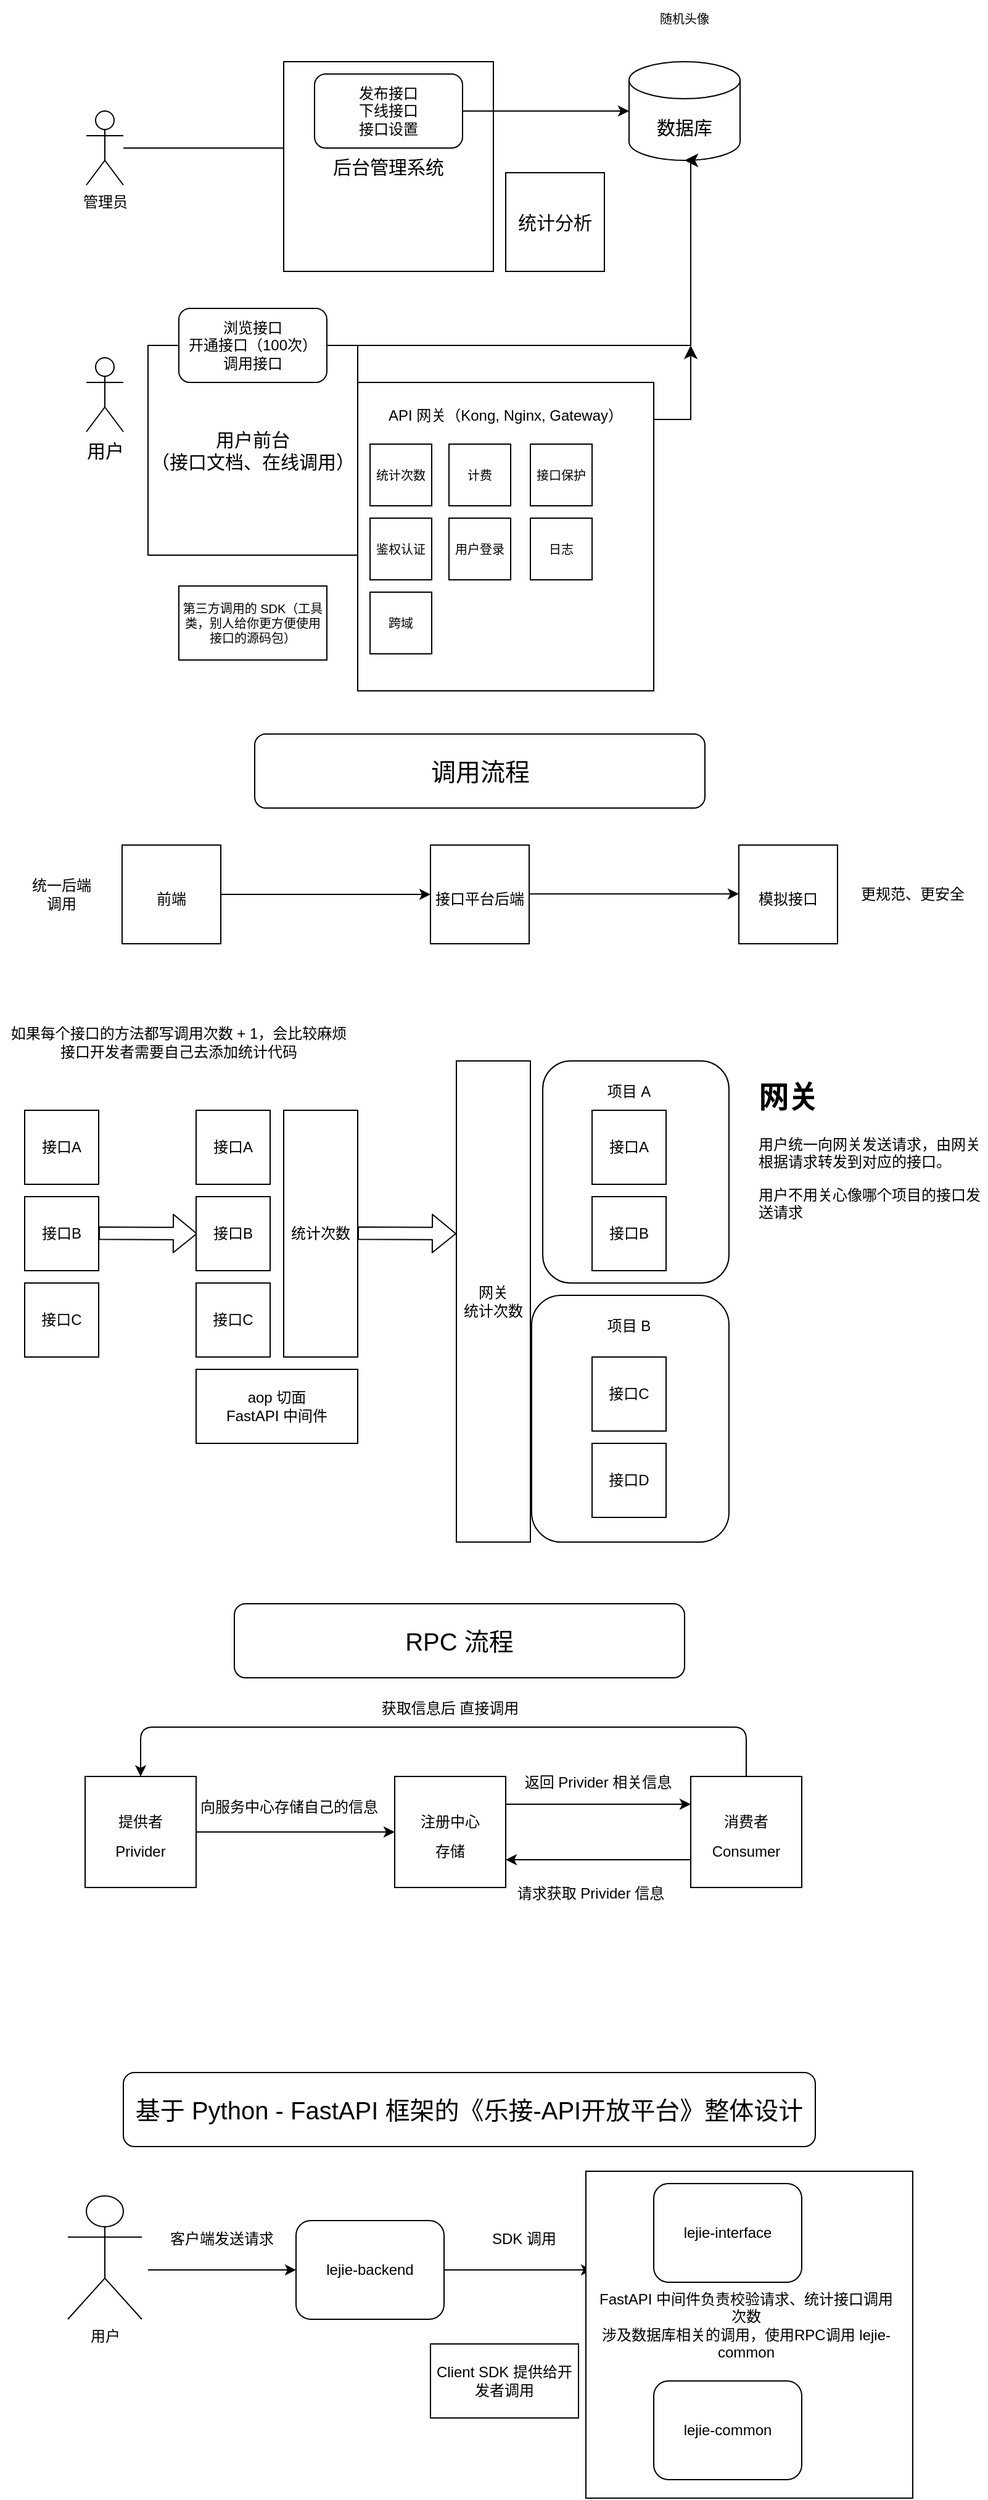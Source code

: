 <mxfile>
    <diagram id="A6d-6aBbG_gtAp9SD7cN" name="第 1 页">
        <mxGraphModel dx="1160" dy="479" grid="1" gridSize="10" guides="1" tooltips="1" connect="1" arrows="1" fold="1" page="1" pageScale="1" pageWidth="827" pageHeight="1169" math="0" shadow="0">
            <root>
                <mxCell id="0"/>
                <mxCell id="1" parent="0"/>
                <mxCell id="RoAYnVofiYMvQ8LHtAUV-84" value="" style="rounded=1;whiteSpace=wrap;html=1;" parent="1" vertex="1">
                    <mxGeometry x="431" y="1090" width="160" height="200" as="geometry"/>
                </mxCell>
                <mxCell id="RoAYnVofiYMvQ8LHtAUV-79" value="" style="rounded=1;whiteSpace=wrap;html=1;" parent="1" vertex="1">
                    <mxGeometry x="440" y="900" width="151" height="180" as="geometry"/>
                </mxCell>
                <mxCell id="2" value="管理员" style="shape=umlActor;verticalLabelPosition=bottom;verticalAlign=top;html=1;outlineConnect=0;" parent="1" vertex="1">
                    <mxGeometry x="70" y="130" width="30" height="60" as="geometry"/>
                </mxCell>
                <mxCell id="3" value="" style="endArrow=classic;html=1;" parent="1" edge="1">
                    <mxGeometry width="50" height="50" relative="1" as="geometry">
                        <mxPoint x="100" y="160" as="sourcePoint"/>
                        <mxPoint x="240" y="160" as="targetPoint"/>
                    </mxGeometry>
                </mxCell>
                <mxCell id="4" value="&lt;font style=&quot;font-size: 15px;&quot;&gt;后台管理系统&lt;/font&gt;" style="whiteSpace=wrap;html=1;aspect=fixed;" parent="1" vertex="1">
                    <mxGeometry x="230" y="90" width="170" height="170" as="geometry"/>
                </mxCell>
                <mxCell id="7" value="发布接口&lt;br&gt;下线接口&lt;br&gt;接口设置" style="rounded=1;whiteSpace=wrap;html=1;" parent="1" vertex="1">
                    <mxGeometry x="255" y="100" width="120" height="60" as="geometry"/>
                </mxCell>
                <mxCell id="8" value="" style="endArrow=classic;html=1;fontSize=15;exitX=1;exitY=0.5;exitDx=0;exitDy=0;" parent="1" source="7" target="9" edge="1">
                    <mxGeometry width="50" height="50" relative="1" as="geometry">
                        <mxPoint x="430" y="140" as="sourcePoint"/>
                        <mxPoint x="480" y="130" as="targetPoint"/>
                    </mxGeometry>
                </mxCell>
                <mxCell id="9" value="数据库" style="shape=cylinder3;whiteSpace=wrap;html=1;boundedLbl=1;backgroundOutline=1;size=15;fontSize=15;" parent="1" vertex="1">
                    <mxGeometry x="510" y="90" width="90" height="80" as="geometry"/>
                </mxCell>
                <mxCell id="10" value="统计分析" style="whiteSpace=wrap;html=1;aspect=fixed;fontSize=15;" parent="1" vertex="1">
                    <mxGeometry x="410" y="180" width="80" height="80" as="geometry"/>
                </mxCell>
                <mxCell id="11" value="用户" style="shape=umlActor;verticalLabelPosition=bottom;verticalAlign=top;html=1;outlineConnect=0;fontSize=15;" parent="1" vertex="1">
                    <mxGeometry x="70" y="330" width="30" height="60" as="geometry"/>
                </mxCell>
                <mxCell id="14" value="&lt;font style=&quot;font-size: 15px;&quot;&gt;用户前台&lt;br&gt;（接口文档、在线调用）&lt;/font&gt;" style="whiteSpace=wrap;html=1;aspect=fixed;" parent="1" vertex="1">
                    <mxGeometry x="120" y="320" width="170" height="170" as="geometry"/>
                </mxCell>
                <mxCell id="15" value="浏览接口&lt;br&gt;开通接口（100次）&lt;br&gt;调用接口" style="rounded=1;whiteSpace=wrap;html=1;" parent="1" vertex="1">
                    <mxGeometry x="145" y="290" width="120" height="60" as="geometry"/>
                </mxCell>
                <mxCell id="17" value="" style="rounded=0;whiteSpace=wrap;html=1;fontSize=15;" parent="1" vertex="1">
                    <mxGeometry x="290" y="350" width="240" height="250" as="geometry"/>
                </mxCell>
                <mxCell id="18" value="&lt;font style=&quot;font-size: 12px;&quot;&gt;API 网关（Kong, Nginx, Gateway）&lt;/font&gt;" style="text;html=1;strokeColor=none;fillColor=none;align=center;verticalAlign=middle;whiteSpace=wrap;rounded=0;fontSize=15;" parent="1" vertex="1">
                    <mxGeometry x="300" y="360" width="220" height="30" as="geometry"/>
                </mxCell>
                <mxCell id="19" value="&lt;font style=&quot;font-size: 10px;&quot;&gt;统计次数&lt;/font&gt;" style="whiteSpace=wrap;html=1;aspect=fixed;fontSize=12;" parent="1" vertex="1">
                    <mxGeometry x="300" y="400" width="50" height="50" as="geometry"/>
                </mxCell>
                <mxCell id="20" value="&lt;font style=&quot;font-size: 10px;&quot;&gt;计费&lt;/font&gt;" style="whiteSpace=wrap;html=1;aspect=fixed;fontSize=12;" parent="1" vertex="1">
                    <mxGeometry x="364" y="400" width="50" height="50" as="geometry"/>
                </mxCell>
                <mxCell id="21" value="&lt;font style=&quot;font-size: 10px;&quot;&gt;接口保护&lt;/font&gt;" style="whiteSpace=wrap;html=1;aspect=fixed;fontSize=12;" parent="1" vertex="1">
                    <mxGeometry x="430" y="400" width="50" height="50" as="geometry"/>
                </mxCell>
                <mxCell id="22" value="&lt;font style=&quot;font-size: 10px;&quot;&gt;鉴权认证&lt;/font&gt;" style="whiteSpace=wrap;html=1;aspect=fixed;fontSize=12;" parent="1" vertex="1">
                    <mxGeometry x="300" y="460" width="50" height="50" as="geometry"/>
                </mxCell>
                <mxCell id="23" value="&lt;font style=&quot;font-size: 10px;&quot;&gt;用户登录&lt;/font&gt;" style="whiteSpace=wrap;html=1;aspect=fixed;fontSize=12;" parent="1" vertex="1">
                    <mxGeometry x="364" y="460" width="50" height="50" as="geometry"/>
                </mxCell>
                <mxCell id="24" value="&lt;font style=&quot;font-size: 10px;&quot;&gt;日志&lt;/font&gt;" style="whiteSpace=wrap;html=1;aspect=fixed;fontSize=12;" parent="1" vertex="1">
                    <mxGeometry x="430" y="460" width="50" height="50" as="geometry"/>
                </mxCell>
                <mxCell id="25" value="&lt;font style=&quot;font-size: 10px;&quot;&gt;跨域&lt;/font&gt;" style="whiteSpace=wrap;html=1;aspect=fixed;fontSize=12;" parent="1" vertex="1">
                    <mxGeometry x="300" y="520" width="50" height="50" as="geometry"/>
                </mxCell>
                <mxCell id="26" value="第三方调用的 SDK（工具类，别人给你更方便使用接口的源码包）" style="rounded=0;whiteSpace=wrap;html=1;fontSize=10;" parent="1" vertex="1">
                    <mxGeometry x="145" y="515" width="120" height="60" as="geometry"/>
                </mxCell>
                <mxCell id="28" value="" style="edgeStyle=segmentEdgeStyle;endArrow=classic;html=1;curved=0;rounded=0;endSize=8;startSize=8;fontSize=10;exitX=1;exitY=0.5;exitDx=0;exitDy=0;entryX=0.5;entryY=1;entryDx=0;entryDy=0;entryPerimeter=0;" parent="1" source="15" target="9" edge="1">
                    <mxGeometry width="50" height="50" relative="1" as="geometry">
                        <mxPoint x="510" y="320" as="sourcePoint"/>
                        <mxPoint x="560" y="270" as="targetPoint"/>
                        <Array as="points">
                            <mxPoint x="560" y="320"/>
                            <mxPoint x="560" y="170"/>
                        </Array>
                    </mxGeometry>
                </mxCell>
                <mxCell id="31" value="" style="edgeStyle=segmentEdgeStyle;endArrow=classic;html=1;curved=0;rounded=0;endSize=8;startSize=8;fontSize=10;" parent="1" edge="1">
                    <mxGeometry width="50" height="50" relative="1" as="geometry">
                        <mxPoint x="530" y="380" as="sourcePoint"/>
                        <mxPoint x="560" y="320" as="targetPoint"/>
                    </mxGeometry>
                </mxCell>
                <mxCell id="32" value="&lt;font style=&quot;font-size: 10px;&quot;&gt;随机头像&lt;br&gt;&lt;/font&gt;" style="text;html=1;strokeColor=none;fillColor=none;align=center;verticalAlign=middle;whiteSpace=wrap;rounded=0;fontSize=10;" parent="1" vertex="1">
                    <mxGeometry x="510" y="40" width="90" height="30" as="geometry"/>
                </mxCell>
                <mxCell id="33" value="&lt;font style=&quot;font-size: 20px;&quot;&gt;调用流程&lt;/font&gt;" style="rounded=1;whiteSpace=wrap;html=1;fontSize=10;" parent="1" vertex="1">
                    <mxGeometry x="206.5" y="635" width="365" height="60" as="geometry"/>
                </mxCell>
                <mxCell id="34" value="&lt;font style=&quot;font-size: 12px;&quot;&gt;前端&lt;/font&gt;" style="whiteSpace=wrap;html=1;aspect=fixed;fontSize=20;" parent="1" vertex="1">
                    <mxGeometry x="99" y="725" width="80" height="80" as="geometry"/>
                </mxCell>
                <mxCell id="35" value="&lt;font style=&quot;font-size: 12px;&quot;&gt;接口平台后端&lt;/font&gt;" style="whiteSpace=wrap;html=1;aspect=fixed;fontSize=20;" parent="1" vertex="1">
                    <mxGeometry x="349" y="725" width="80" height="80" as="geometry"/>
                </mxCell>
                <mxCell id="36" value="&lt;font style=&quot;font-size: 12px;&quot;&gt;模拟接口&lt;/font&gt;" style="whiteSpace=wrap;html=1;aspect=fixed;fontSize=20;" parent="1" vertex="1">
                    <mxGeometry x="599" y="725" width="80" height="80" as="geometry"/>
                </mxCell>
                <mxCell id="37" value="" style="endArrow=classic;html=1;fontSize=12;entryX=0;entryY=0.5;entryDx=0;entryDy=0;" parent="1" target="35" edge="1">
                    <mxGeometry width="50" height="50" relative="1" as="geometry">
                        <mxPoint x="179" y="765" as="sourcePoint"/>
                        <mxPoint x="229" y="715" as="targetPoint"/>
                    </mxGeometry>
                </mxCell>
                <mxCell id="38" value="" style="endArrow=classic;html=1;fontSize=12;entryX=0;entryY=0.5;entryDx=0;entryDy=0;" parent="1" edge="1">
                    <mxGeometry width="50" height="50" relative="1" as="geometry">
                        <mxPoint x="429" y="764.58" as="sourcePoint"/>
                        <mxPoint x="599" y="764.58" as="targetPoint"/>
                    </mxGeometry>
                </mxCell>
                <mxCell id="45" value="统一后端调用" style="text;html=1;strokeColor=none;fillColor=none;align=center;verticalAlign=middle;whiteSpace=wrap;rounded=0;fontSize=12;" parent="1" vertex="1">
                    <mxGeometry x="20" y="750" width="60" height="30" as="geometry"/>
                </mxCell>
                <mxCell id="47" value="更规范、更安全" style="text;html=1;strokeColor=none;fillColor=none;align=center;verticalAlign=middle;whiteSpace=wrap;rounded=0;fontSize=12;" parent="1" vertex="1">
                    <mxGeometry x="690" y="750" width="100" height="30" as="geometry"/>
                </mxCell>
                <mxCell id="49" value="如果每个接口的方法都写调用次数 + 1，会比较麻烦&lt;br&gt;接口开发者需要自己去添加统计代码" style="text;html=1;strokeColor=none;fillColor=none;align=center;verticalAlign=middle;whiteSpace=wrap;rounded=0;" parent="1" vertex="1">
                    <mxGeometry y="850" width="290" height="70" as="geometry"/>
                </mxCell>
                <mxCell id="ZBnpUKuvXArXQahsg_qm-50" value="接口C" style="whiteSpace=wrap;html=1;aspect=fixed;" parent="1" vertex="1">
                    <mxGeometry x="20" y="1080" width="60" height="60" as="geometry"/>
                </mxCell>
                <mxCell id="ZBnpUKuvXArXQahsg_qm-51" value="" style="shape=flexArrow;endArrow=classic;html=1;" parent="1" edge="1">
                    <mxGeometry width="50" height="50" relative="1" as="geometry">
                        <mxPoint x="80" y="1039.58" as="sourcePoint"/>
                        <mxPoint x="160" y="1040" as="targetPoint"/>
                    </mxGeometry>
                </mxCell>
                <mxCell id="ZBnpUKuvXArXQahsg_qm-54" value="接口C" style="whiteSpace=wrap;html=1;aspect=fixed;" parent="1" vertex="1">
                    <mxGeometry x="159" y="1080" width="60" height="60" as="geometry"/>
                </mxCell>
                <mxCell id="ZBnpUKuvXArXQahsg_qm-55" value="接口A" style="whiteSpace=wrap;html=1;aspect=fixed;" parent="1" vertex="1">
                    <mxGeometry x="159" y="940" width="60" height="60" as="geometry"/>
                </mxCell>
                <mxCell id="ZBnpUKuvXArXQahsg_qm-56" value="接口B" style="whiteSpace=wrap;html=1;aspect=fixed;" parent="1" vertex="1">
                    <mxGeometry x="159" y="1010" width="60" height="60" as="geometry"/>
                </mxCell>
                <mxCell id="ZBnpUKuvXArXQahsg_qm-57" value="统计次数" style="rounded=0;whiteSpace=wrap;html=1;rotation=0;" parent="1" vertex="1">
                    <mxGeometry x="230" y="940" width="60" height="200" as="geometry"/>
                </mxCell>
                <mxCell id="ZBnpUKuvXArXQahsg_qm-58" value="aop 切面&lt;br&gt;FastAPI 中间件" style="rounded=0;whiteSpace=wrap;html=1;" parent="1" vertex="1">
                    <mxGeometry x="159" y="1150" width="131" height="60" as="geometry"/>
                </mxCell>
                <mxCell id="RoAYnVofiYMvQ8LHtAUV-69" value="接口A" style="whiteSpace=wrap;html=1;aspect=fixed;" parent="1" vertex="1">
                    <mxGeometry x="20" y="940" width="60" height="60" as="geometry"/>
                </mxCell>
                <mxCell id="RoAYnVofiYMvQ8LHtAUV-70" value="接口B" style="whiteSpace=wrap;html=1;aspect=fixed;" parent="1" vertex="1">
                    <mxGeometry x="20" y="1010" width="60" height="60" as="geometry"/>
                </mxCell>
                <mxCell id="RoAYnVofiYMvQ8LHtAUV-75" value="网关&lt;br&gt;统计次数" style="rounded=0;whiteSpace=wrap;html=1;rotation=0;" parent="1" vertex="1">
                    <mxGeometry x="370" y="900" width="60" height="390" as="geometry"/>
                </mxCell>
                <mxCell id="RoAYnVofiYMvQ8LHtAUV-76" value="" style="shape=flexArrow;endArrow=classic;html=1;" parent="1" edge="1">
                    <mxGeometry width="50" height="50" relative="1" as="geometry">
                        <mxPoint x="290" y="1039.58" as="sourcePoint"/>
                        <mxPoint x="370" y="1040" as="targetPoint"/>
                    </mxGeometry>
                </mxCell>
                <mxCell id="RoAYnVofiYMvQ8LHtAUV-77" value="接口A" style="whiteSpace=wrap;html=1;aspect=fixed;" parent="1" vertex="1">
                    <mxGeometry x="480" y="940" width="60" height="60" as="geometry"/>
                </mxCell>
                <mxCell id="RoAYnVofiYMvQ8LHtAUV-78" value="接口B" style="whiteSpace=wrap;html=1;aspect=fixed;" parent="1" vertex="1">
                    <mxGeometry x="480" y="1010" width="60" height="60" as="geometry"/>
                </mxCell>
                <mxCell id="RoAYnVofiYMvQ8LHtAUV-80" value="项目 A" style="text;html=1;strokeColor=none;fillColor=none;align=center;verticalAlign=middle;whiteSpace=wrap;rounded=0;" parent="1" vertex="1">
                    <mxGeometry x="480" y="910" width="60" height="30" as="geometry"/>
                </mxCell>
                <mxCell id="RoAYnVofiYMvQ8LHtAUV-81" value="接口C" style="whiteSpace=wrap;html=1;aspect=fixed;" parent="1" vertex="1">
                    <mxGeometry x="480" y="1140" width="60" height="60" as="geometry"/>
                </mxCell>
                <mxCell id="RoAYnVofiYMvQ8LHtAUV-82" value="接口D" style="whiteSpace=wrap;html=1;aspect=fixed;" parent="1" vertex="1">
                    <mxGeometry x="480" y="1210" width="60" height="60" as="geometry"/>
                </mxCell>
                <mxCell id="RoAYnVofiYMvQ8LHtAUV-83" value="项目 B" style="text;html=1;strokeColor=none;fillColor=none;align=center;verticalAlign=middle;whiteSpace=wrap;rounded=0;" parent="1" vertex="1">
                    <mxGeometry x="480" y="1100" width="60" height="30" as="geometry"/>
                </mxCell>
                <mxCell id="50" value="&lt;h1&gt;网关&lt;/h1&gt;&lt;p&gt;用户统一向网关发送请求，由网关根据请求转发到对应的接口。&lt;/p&gt;&lt;p&gt;用户不用关心像哪个项目的接口发送请求&lt;/p&gt;" style="text;html=1;strokeColor=none;fillColor=none;spacing=5;spacingTop=-20;whiteSpace=wrap;overflow=hidden;rounded=0;" parent="1" vertex="1">
                    <mxGeometry x="610" y="910" width="190" height="120" as="geometry"/>
                </mxCell>
                <mxCell id="52" value="&lt;font style=&quot;font-size: 20px;&quot;&gt;RPC 流程&lt;/font&gt;" style="rounded=1;whiteSpace=wrap;html=1;fontSize=10;" parent="1" vertex="1">
                    <mxGeometry x="190" y="1340" width="365" height="60" as="geometry"/>
                </mxCell>
                <mxCell id="53" value="&lt;span style=&quot;font-size: 12px;&quot;&gt;提供者&lt;br&gt;Privider&lt;br&gt;&lt;/span&gt;" style="whiteSpace=wrap;html=1;aspect=fixed;fontSize=20;" parent="1" vertex="1">
                    <mxGeometry x="69" y="1480" width="90" height="90" as="geometry"/>
                </mxCell>
                <mxCell id="54" value="&lt;span style=&quot;font-size: 12px;&quot;&gt;注册中心&lt;br&gt;存储&lt;br&gt;&lt;/span&gt;" style="whiteSpace=wrap;html=1;aspect=fixed;fontSize=20;" parent="1" vertex="1">
                    <mxGeometry x="320" y="1480" width="90" height="90" as="geometry"/>
                </mxCell>
                <mxCell id="55" value="&lt;span style=&quot;font-size: 12px;&quot;&gt;消费者&lt;br&gt;Consumer&lt;br&gt;&lt;/span&gt;" style="whiteSpace=wrap;html=1;aspect=fixed;fontSize=20;" parent="1" vertex="1">
                    <mxGeometry x="560" y="1480" width="90" height="90" as="geometry"/>
                </mxCell>
                <mxCell id="58" value="返回 Privider 相关信息" style="text;html=1;strokeColor=none;fillColor=none;align=center;verticalAlign=middle;whiteSpace=wrap;rounded=0;" parent="1" vertex="1">
                    <mxGeometry x="420" y="1470" width="130" height="30" as="geometry"/>
                </mxCell>
                <mxCell id="59" value="" style="endArrow=classic;html=1;exitX=1;exitY=0.25;exitDx=0;exitDy=0;entryX=0;entryY=0.25;entryDx=0;entryDy=0;" parent="1" source="54" target="55" edge="1">
                    <mxGeometry width="50" height="50" relative="1" as="geometry">
                        <mxPoint x="390" y="1560" as="sourcePoint"/>
                        <mxPoint x="530" y="1520" as="targetPoint"/>
                    </mxGeometry>
                </mxCell>
                <mxCell id="62" value="" style="endArrow=classic;html=1;entryX=1;entryY=0.75;entryDx=0;entryDy=0;exitX=0;exitY=0.75;exitDx=0;exitDy=0;" parent="1" source="55" target="54" edge="1">
                    <mxGeometry width="50" height="50" relative="1" as="geometry">
                        <mxPoint x="450" y="1580" as="sourcePoint"/>
                        <mxPoint x="500" y="1530" as="targetPoint"/>
                    </mxGeometry>
                </mxCell>
                <mxCell id="63" value="请求获取 Privider 信息" style="text;html=1;strokeColor=none;fillColor=none;align=center;verticalAlign=middle;whiteSpace=wrap;rounded=0;" parent="1" vertex="1">
                    <mxGeometry x="414" y="1560" width="130" height="30" as="geometry"/>
                </mxCell>
                <mxCell id="64" value="" style="endArrow=classic;html=1;exitX=1;exitY=0.5;exitDx=0;exitDy=0;entryX=0;entryY=0.5;entryDx=0;entryDy=0;" parent="1" source="53" target="54" edge="1">
                    <mxGeometry width="50" height="50" relative="1" as="geometry">
                        <mxPoint x="390" y="1550" as="sourcePoint"/>
                        <mxPoint x="440" y="1500" as="targetPoint"/>
                    </mxGeometry>
                </mxCell>
                <mxCell id="65" value="向服务中心存储自己的信息" style="text;html=1;strokeColor=none;fillColor=none;align=center;verticalAlign=middle;whiteSpace=wrap;rounded=0;" parent="1" vertex="1">
                    <mxGeometry x="159" y="1490" width="151" height="30" as="geometry"/>
                </mxCell>
                <mxCell id="66" value="" style="endArrow=classic;html=1;exitX=0.5;exitY=0;exitDx=0;exitDy=0;entryX=0.5;entryY=0;entryDx=0;entryDy=0;" parent="1" source="55" target="53" edge="1">
                    <mxGeometry width="50" height="50" relative="1" as="geometry">
                        <mxPoint x="390" y="1550" as="sourcePoint"/>
                        <mxPoint x="100" y="1440" as="targetPoint"/>
                        <Array as="points">
                            <mxPoint x="605" y="1440"/>
                            <mxPoint x="114" y="1440"/>
                        </Array>
                    </mxGeometry>
                </mxCell>
                <mxCell id="67" value="获取信息后 直接调用" style="text;html=1;strokeColor=none;fillColor=none;align=center;verticalAlign=middle;whiteSpace=wrap;rounded=0;" parent="1" vertex="1">
                    <mxGeometry x="300" y="1410" width="130" height="30" as="geometry"/>
                </mxCell>
                <mxCell id="68" value="&lt;span style=&quot;font-size: 20px;&quot;&gt;基于 Python - FastAPI 框架的《乐接-API开放平台》整体设计&lt;/span&gt;" style="rounded=1;whiteSpace=wrap;html=1;fontSize=10;" parent="1" vertex="1">
                    <mxGeometry x="100" y="1720" width="561" height="60" as="geometry"/>
                </mxCell>
                <mxCell id="71" value="用户" style="shape=umlActor;verticalLabelPosition=bottom;verticalAlign=top;html=1;outlineConnect=0;" parent="1" vertex="1">
                    <mxGeometry x="55" y="1820" width="60" height="100" as="geometry"/>
                </mxCell>
                <mxCell id="77" value="lejie-backend" style="rounded=1;whiteSpace=wrap;html=1;" parent="1" vertex="1">
                    <mxGeometry x="240" y="1840" width="120" height="80" as="geometry"/>
                </mxCell>
                <mxCell id="80" value="" style="endArrow=classic;html=1;entryX=0;entryY=0.5;entryDx=0;entryDy=0;" parent="1" target="77" edge="1">
                    <mxGeometry width="50" height="50" relative="1" as="geometry">
                        <mxPoint x="120" y="1880" as="sourcePoint"/>
                        <mxPoint x="195" y="1820" as="targetPoint"/>
                    </mxGeometry>
                </mxCell>
                <mxCell id="82" value="客户端发送请求" style="text;html=1;strokeColor=none;fillColor=none;align=center;verticalAlign=middle;whiteSpace=wrap;rounded=0;" parent="1" vertex="1">
                    <mxGeometry x="130" y="1840" width="100" height="30" as="geometry"/>
                </mxCell>
                <mxCell id="83" value="" style="endArrow=classic;html=1;" parent="1" edge="1">
                    <mxGeometry width="50" height="50" relative="1" as="geometry">
                        <mxPoint x="360" y="1880" as="sourcePoint"/>
                        <mxPoint x="480" y="1880" as="targetPoint"/>
                    </mxGeometry>
                </mxCell>
                <mxCell id="84" value="SDK 调用" style="text;html=1;strokeColor=none;fillColor=none;align=center;verticalAlign=middle;whiteSpace=wrap;rounded=0;" parent="1" vertex="1">
                    <mxGeometry x="375" y="1840" width="100" height="30" as="geometry"/>
                </mxCell>
                <mxCell id="86" value="" style="whiteSpace=wrap;html=1;aspect=fixed;" parent="1" vertex="1">
                    <mxGeometry x="475" y="1800" width="265" height="265" as="geometry"/>
                </mxCell>
                <mxCell id="85" value="lejie-interface" style="rounded=1;whiteSpace=wrap;html=1;" parent="1" vertex="1">
                    <mxGeometry x="530" y="1810" width="120" height="80" as="geometry"/>
                </mxCell>
                <mxCell id="87" value="FastAPI 中间件负责校验请求、统计接口调用次数&lt;br&gt;涉及数据库相关的调用，使用RPC调用 lejie-common" style="text;html=1;strokeColor=none;fillColor=none;align=center;verticalAlign=middle;whiteSpace=wrap;rounded=0;" parent="1" vertex="1">
                    <mxGeometry x="480" y="1890" width="250" height="70" as="geometry"/>
                </mxCell>
                <mxCell id="88" value="lejie-common" style="rounded=1;whiteSpace=wrap;html=1;" parent="1" vertex="1">
                    <mxGeometry x="530" y="1970" width="120" height="80" as="geometry"/>
                </mxCell>
                <mxCell id="89" value="Client SDK 提供给开发者调用" style="rounded=0;whiteSpace=wrap;html=1;" vertex="1" parent="1">
                    <mxGeometry x="349" y="1940" width="120" height="60" as="geometry"/>
                </mxCell>
            </root>
        </mxGraphModel>
    </diagram>
</mxfile>